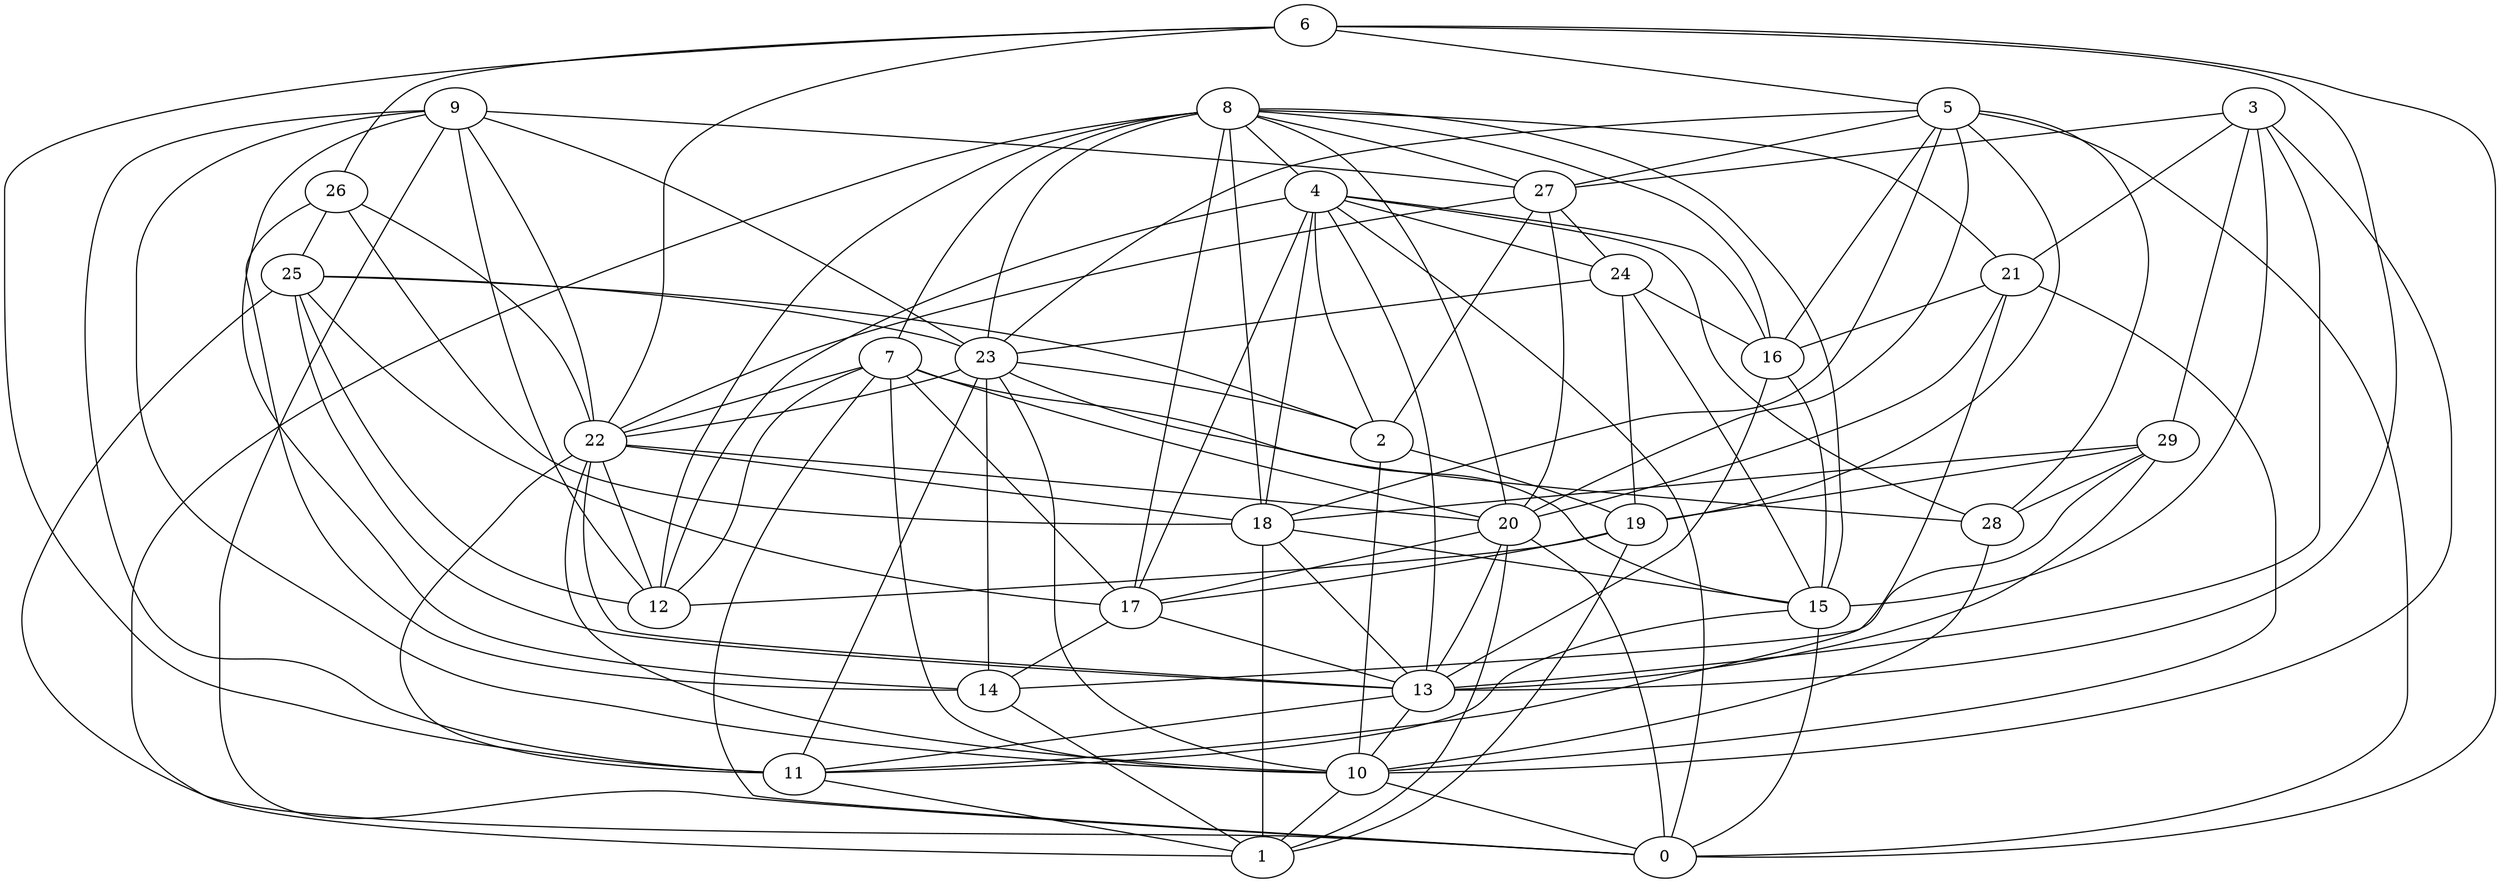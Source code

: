 digraph GG_graph {

subgraph G_graph {
edge [color = black]
"29" -> "19" [dir = none]
"29" -> "14" [dir = none]
"29" -> "18" [dir = none]
"29" -> "13" [dir = none]
"13" -> "11" [dir = none]
"13" -> "10" [dir = none]
"15" -> "11" [dir = none]
"15" -> "0" [dir = none]
"4" -> "24" [dir = none]
"4" -> "0" [dir = none]
"4" -> "13" [dir = none]
"4" -> "17" [dir = none]
"4" -> "28" [dir = none]
"4" -> "2" [dir = none]
"4" -> "18" [dir = none]
"5" -> "27" [dir = none]
"5" -> "28" [dir = none]
"5" -> "16" [dir = none]
"5" -> "18" [dir = none]
"5" -> "19" [dir = none]
"5" -> "0" [dir = none]
"18" -> "1" [dir = none]
"18" -> "13" [dir = none]
"11" -> "1" [dir = none]
"22" -> "18" [dir = none]
"22" -> "13" [dir = none]
"22" -> "11" [dir = none]
"22" -> "20" [dir = none]
"9" -> "27" [dir = none]
"9" -> "0" [dir = none]
"9" -> "10" [dir = none]
"9" -> "23" [dir = none]
"9" -> "22" [dir = none]
"9" -> "14" [dir = none]
"9" -> "11" [dir = none]
"9" -> "12" [dir = none]
"23" -> "14" [dir = none]
"23" -> "11" [dir = none]
"23" -> "2" [dir = none]
"21" -> "16" [dir = none]
"21" -> "10" [dir = none]
"21" -> "11" [dir = none]
"21" -> "20" [dir = none]
"20" -> "0" [dir = none]
"20" -> "17" [dir = none]
"20" -> "13" [dir = none]
"19" -> "17" [dir = none]
"19" -> "12" [dir = none]
"19" -> "1" [dir = none]
"26" -> "22" [dir = none]
"26" -> "18" [dir = none]
"26" -> "14" [dir = none]
"26" -> "25" [dir = none]
"14" -> "1" [dir = none]
"6" -> "11" [dir = none]
"6" -> "22" [dir = none]
"6" -> "26" [dir = none]
"6" -> "5" [dir = none]
"3" -> "29" [dir = none]
"3" -> "15" [dir = none]
"3" -> "13" [dir = none]
"16" -> "13" [dir = none]
"16" -> "15" [dir = none]
"24" -> "15" [dir = none]
"24" -> "19" [dir = none]
"24" -> "16" [dir = none]
"28" -> "10" [dir = none]
"17" -> "14" [dir = none]
"10" -> "1" [dir = none]
"10" -> "0" [dir = none]
"7" -> "12" [dir = none]
"7" -> "10" [dir = none]
"7" -> "28" [dir = none]
"7" -> "17" [dir = none]
"7" -> "22" [dir = none]
"7" -> "20" [dir = none]
"8" -> "17" [dir = none]
"8" -> "4" [dir = none]
"8" -> "23" [dir = none]
"8" -> "20" [dir = none]
"2" -> "10" [dir = none]
"2" -> "19" [dir = none]
"25" -> "17" [dir = none]
"25" -> "2" [dir = none]
"27" -> "2" [dir = none]
"27" -> "24" [dir = none]
"27" -> "20" [dir = none]
"22" -> "12" [dir = none]
"27" -> "22" [dir = none]
"3" -> "27" [dir = none]
"29" -> "28" [dir = none]
"22" -> "10" [dir = none]
"25" -> "23" [dir = none]
"5" -> "23" [dir = none]
"24" -> "23" [dir = none]
"8" -> "15" [dir = none]
"8" -> "12" [dir = none]
"4" -> "16" [dir = none]
"4" -> "12" [dir = none]
"8" -> "1" [dir = none]
"23" -> "15" [dir = none]
"17" -> "13" [dir = none]
"8" -> "18" [dir = none]
"3" -> "10" [dir = none]
"6" -> "0" [dir = none]
"25" -> "12" [dir = none]
"23" -> "22" [dir = none]
"8" -> "16" [dir = none]
"7" -> "0" [dir = none]
"25" -> "0" [dir = none]
"8" -> "7" [dir = none]
"8" -> "21" [dir = none]
"8" -> "27" [dir = none]
"23" -> "10" [dir = none]
"3" -> "21" [dir = none]
"18" -> "15" [dir = none]
"25" -> "13" [dir = none]
"20" -> "1" [dir = none]
"6" -> "13" [dir = none]
"5" -> "20" [dir = none]
}

}
